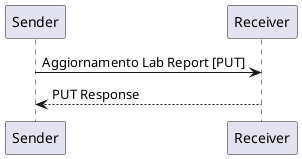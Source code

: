 @startuml
Sender -> Receiver: Aggiornamento Lab Report [PUT]
Receiver --> Sender: PUT Response
@enduml
